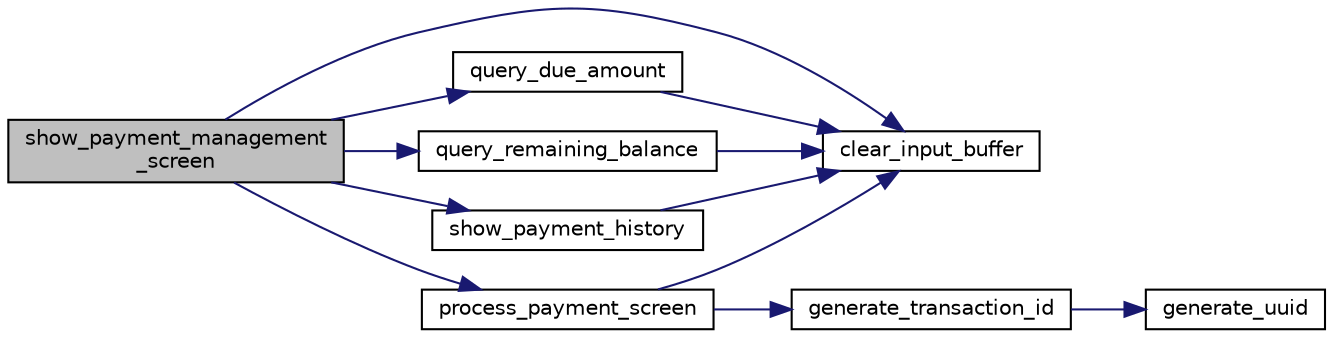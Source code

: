digraph "show_payment_management_screen"
{
 // LATEX_PDF_SIZE
  edge [fontname="Helvetica",fontsize="10",labelfontname="Helvetica",labelfontsize="10"];
  node [fontname="Helvetica",fontsize="10",shape=record];
  rankdir="LR";
  Node1 [label="show_payment_management\l_screen",height=0.2,width=0.4,color="black", fillcolor="grey75", style="filled", fontcolor="black",tooltip=" "];
  Node1 -> Node2 [color="midnightblue",fontsize="10",style="solid",fontname="Helvetica"];
  Node2 [label="clear_input_buffer",height=0.2,width=0.4,color="black", fillcolor="white", style="filled",URL="$ui__owner_8c.html#a569ba2b1701b459754653701d8a49998",tooltip=" "];
  Node1 -> Node3 [color="midnightblue",fontsize="10",style="solid",fontname="Helvetica"];
  Node3 [label="process_payment_screen",height=0.2,width=0.4,color="black", fillcolor="white", style="filled",URL="$ui__owner_8c.html#a4f5818448720530cf7e6b86beeee7ee2",tooltip=" "];
  Node3 -> Node2 [color="midnightblue",fontsize="10",style="solid",fontname="Helvetica"];
  Node3 -> Node4 [color="midnightblue",fontsize="10",style="solid",fontname="Helvetica"];
  Node4 [label="generate_transaction_id",height=0.2,width=0.4,color="black", fillcolor="white", style="filled",URL="$transaction_8c.html#adc8ec87ffc99084abadde5f985eabfa7",tooltip=" "];
  Node4 -> Node5 [color="midnightblue",fontsize="10",style="solid",fontname="Helvetica"];
  Node5 [label="generate_uuid",height=0.2,width=0.4,color="black", fillcolor="white", style="filled",URL="$utils_8c.html#af5263e9c5ed8b07e92367144201731b2",tooltip="生成UUID字符串"];
  Node1 -> Node6 [color="midnightblue",fontsize="10",style="solid",fontname="Helvetica"];
  Node6 [label="query_due_amount",height=0.2,width=0.4,color="black", fillcolor="white", style="filled",URL="$ui__owner_8c.html#a612a13b347ba66b6e42abb0c5224a3dc",tooltip=" "];
  Node6 -> Node2 [color="midnightblue",fontsize="10",style="solid",fontname="Helvetica"];
  Node1 -> Node7 [color="midnightblue",fontsize="10",style="solid",fontname="Helvetica"];
  Node7 [label="query_remaining_balance",height=0.2,width=0.4,color="black", fillcolor="white", style="filled",URL="$ui__owner_8c.html#a6a87055ee919ae9978f468658399bcfa",tooltip=" "];
  Node7 -> Node2 [color="midnightblue",fontsize="10",style="solid",fontname="Helvetica"];
  Node1 -> Node8 [color="midnightblue",fontsize="10",style="solid",fontname="Helvetica"];
  Node8 [label="show_payment_history",height=0.2,width=0.4,color="black", fillcolor="white", style="filled",URL="$ui__owner_8c.html#a699ba3cb4bbea23388f711c9ca769d20",tooltip=" "];
  Node8 -> Node2 [color="midnightblue",fontsize="10",style="solid",fontname="Helvetica"];
}
